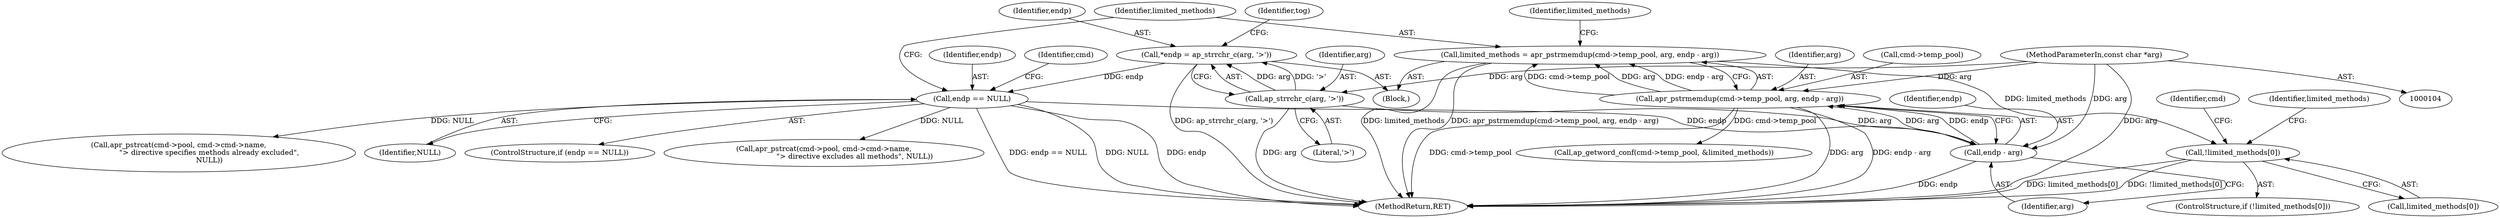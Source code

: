 digraph "0_httpd_29afdd2550b3d30a8defece2b95ae81edcf66ac9@integer" {
"1000143" [label="(Call,limited_methods = apr_pstrmemdup(cmd->temp_pool, arg, endp - arg))"];
"1000145" [label="(Call,apr_pstrmemdup(cmd->temp_pool, arg, endp - arg))"];
"1000150" [label="(Call,endp - arg)"];
"1000136" [label="(Call,endp == NULL)"];
"1000110" [label="(Call,*endp = ap_strrchr_c(arg, '>'))"];
"1000112" [label="(Call,ap_strrchr_c(arg, '>'))"];
"1000107" [label="(MethodParameterIn,const char *arg)"];
"1000154" [label="(Call,!limited_methods[0])"];
"1000146" [label="(Call,cmd->temp_pool)"];
"1000161" [label="(Identifier,cmd)"];
"1000154" [label="(Call,!limited_methods[0])"];
"1000112" [label="(Call,ap_strrchr_c(arg, '>'))"];
"1000267" [label="(Call,apr_pstrcat(cmd->pool, cmd->cmd->name,\n                           \"> directive specifies methods already excluded\",\n                           NULL))"];
"1000136" [label="(Call,endp == NULL)"];
"1000138" [label="(Identifier,NULL)"];
"1000114" [label="(Literal,'>')"];
"1000110" [label="(Call,*endp = ap_strrchr_c(arg, '>'))"];
"1000118" [label="(Identifier,tog)"];
"1000113" [label="(Identifier,arg)"];
"1000156" [label="(Identifier,limited_methods)"];
"1000145" [label="(Call,apr_pstrmemdup(cmd->temp_pool, arg, endp - arg))"];
"1000137" [label="(Identifier,endp)"];
"1000111" [label="(Identifier,endp)"];
"1000135" [label="(ControlStructure,if (endp == NULL))"];
"1000155" [label="(Call,limited_methods[0])"];
"1000149" [label="(Identifier,arg)"];
"1000302" [label="(MethodReturn,RET)"];
"1000152" [label="(Identifier,arg)"];
"1000153" [label="(ControlStructure,if (!limited_methods[0]))"];
"1000164" [label="(Identifier,limited_methods)"];
"1000170" [label="(Call,ap_getword_conf(cmd->temp_pool, &limited_methods))"];
"1000151" [label="(Identifier,endp)"];
"1000142" [label="(Identifier,cmd)"];
"1000143" [label="(Call,limited_methods = apr_pstrmemdup(cmd->temp_pool, arg, endp - arg))"];
"1000107" [label="(MethodParameterIn,const char *arg)"];
"1000247" [label="(Call,apr_pstrcat(cmd->pool, cmd->cmd->name,\n                           \"> directive excludes all methods\", NULL))"];
"1000108" [label="(Block,)"];
"1000150" [label="(Call,endp - arg)"];
"1000144" [label="(Identifier,limited_methods)"];
"1000143" -> "1000108"  [label="AST: "];
"1000143" -> "1000145"  [label="CFG: "];
"1000144" -> "1000143"  [label="AST: "];
"1000145" -> "1000143"  [label="AST: "];
"1000156" -> "1000143"  [label="CFG: "];
"1000143" -> "1000302"  [label="DDG: limited_methods"];
"1000143" -> "1000302"  [label="DDG: apr_pstrmemdup(cmd->temp_pool, arg, endp - arg)"];
"1000145" -> "1000143"  [label="DDG: cmd->temp_pool"];
"1000145" -> "1000143"  [label="DDG: arg"];
"1000145" -> "1000143"  [label="DDG: endp - arg"];
"1000143" -> "1000154"  [label="DDG: limited_methods"];
"1000145" -> "1000150"  [label="CFG: "];
"1000146" -> "1000145"  [label="AST: "];
"1000149" -> "1000145"  [label="AST: "];
"1000150" -> "1000145"  [label="AST: "];
"1000145" -> "1000302"  [label="DDG: arg"];
"1000145" -> "1000302"  [label="DDG: endp - arg"];
"1000145" -> "1000302"  [label="DDG: cmd->temp_pool"];
"1000150" -> "1000145"  [label="DDG: arg"];
"1000150" -> "1000145"  [label="DDG: endp"];
"1000107" -> "1000145"  [label="DDG: arg"];
"1000145" -> "1000170"  [label="DDG: cmd->temp_pool"];
"1000150" -> "1000152"  [label="CFG: "];
"1000151" -> "1000150"  [label="AST: "];
"1000152" -> "1000150"  [label="AST: "];
"1000150" -> "1000302"  [label="DDG: endp"];
"1000136" -> "1000150"  [label="DDG: endp"];
"1000112" -> "1000150"  [label="DDG: arg"];
"1000107" -> "1000150"  [label="DDG: arg"];
"1000136" -> "1000135"  [label="AST: "];
"1000136" -> "1000138"  [label="CFG: "];
"1000137" -> "1000136"  [label="AST: "];
"1000138" -> "1000136"  [label="AST: "];
"1000142" -> "1000136"  [label="CFG: "];
"1000144" -> "1000136"  [label="CFG: "];
"1000136" -> "1000302"  [label="DDG: endp == NULL"];
"1000136" -> "1000302"  [label="DDG: NULL"];
"1000136" -> "1000302"  [label="DDG: endp"];
"1000110" -> "1000136"  [label="DDG: endp"];
"1000136" -> "1000247"  [label="DDG: NULL"];
"1000136" -> "1000267"  [label="DDG: NULL"];
"1000110" -> "1000108"  [label="AST: "];
"1000110" -> "1000112"  [label="CFG: "];
"1000111" -> "1000110"  [label="AST: "];
"1000112" -> "1000110"  [label="AST: "];
"1000118" -> "1000110"  [label="CFG: "];
"1000110" -> "1000302"  [label="DDG: ap_strrchr_c(arg, '>')"];
"1000112" -> "1000110"  [label="DDG: arg"];
"1000112" -> "1000110"  [label="DDG: '>'"];
"1000112" -> "1000114"  [label="CFG: "];
"1000113" -> "1000112"  [label="AST: "];
"1000114" -> "1000112"  [label="AST: "];
"1000112" -> "1000302"  [label="DDG: arg"];
"1000107" -> "1000112"  [label="DDG: arg"];
"1000107" -> "1000104"  [label="AST: "];
"1000107" -> "1000302"  [label="DDG: arg"];
"1000154" -> "1000153"  [label="AST: "];
"1000154" -> "1000155"  [label="CFG: "];
"1000155" -> "1000154"  [label="AST: "];
"1000161" -> "1000154"  [label="CFG: "];
"1000164" -> "1000154"  [label="CFG: "];
"1000154" -> "1000302"  [label="DDG: limited_methods[0]"];
"1000154" -> "1000302"  [label="DDG: !limited_methods[0]"];
}
